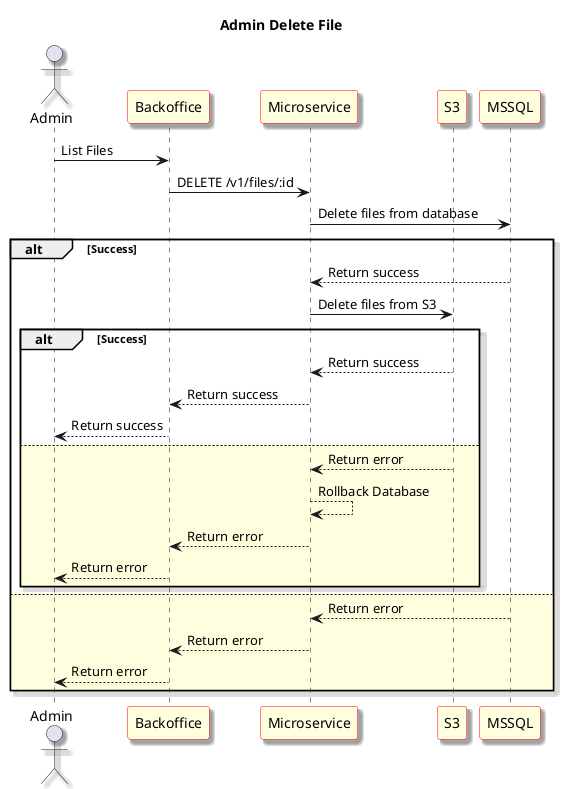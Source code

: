 @startuml Admin Delete File
skinparam shadowing true
skinparam sequence {
	ParticipantBackgroundColor LightYellow
	ParticipantBorderColor red
}
Title: Admin Delete File
actor "Admin" as User1
participant "Backoffice" as Frontend
participant "Microservice" as Microservice
participant "S3" as S3
participant "MSSQL" as Database

User1 -> Frontend: List Files

Frontend -> Microservice: DELETE /v1/files/:id

Microservice -> Database: Delete files from database

alt Success
	Database --> Microservice: Return success

	Microservice -> S3: Delete files from S3

	alt Success

	S3 --> Microservice: Return success

	Microservice --> Frontend: Return success

	Frontend --> User1: Return success

	else #LightYellow

	S3 --> Microservice: Return error

	Microservice --> Microservice: Rollback Database

	Microservice --> Frontend: Return error

	Frontend --> User1: Return error

	end
else #LightYellow
	Database --> Microservice: Return error

	Microservice --> Frontend: Return error

	Frontend --> User1: Return error
end


@enduml
